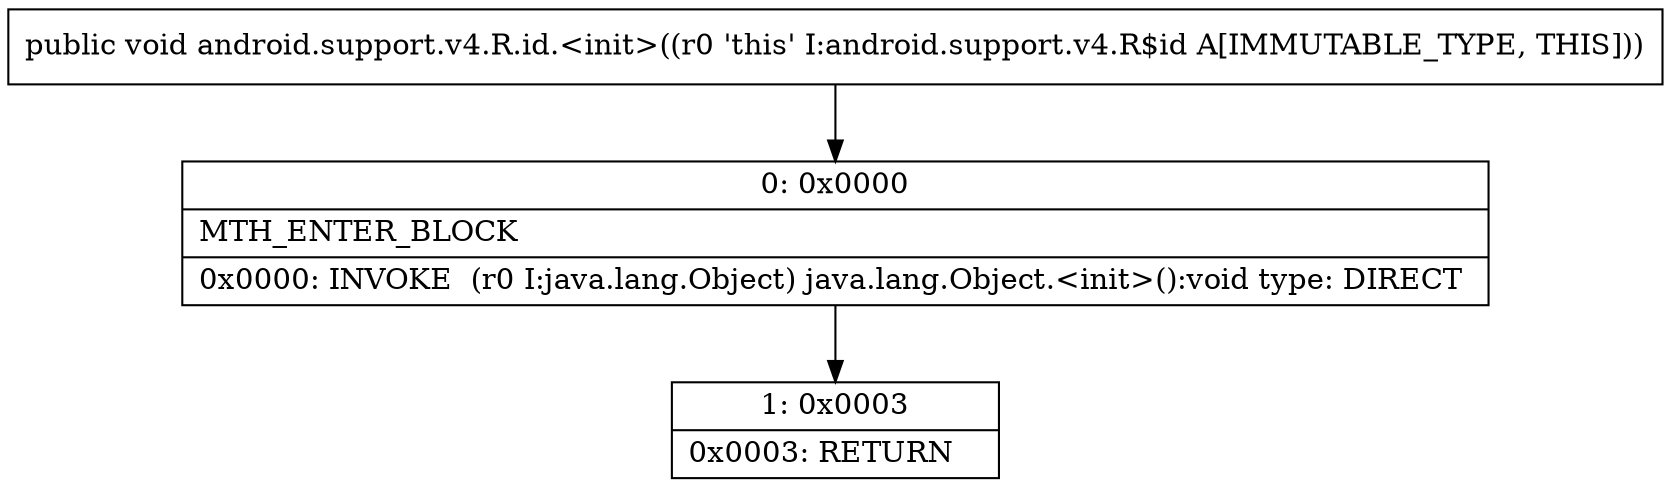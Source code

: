 digraph "CFG forandroid.support.v4.R.id.\<init\>()V" {
Node_0 [shape=record,label="{0\:\ 0x0000|MTH_ENTER_BLOCK\l|0x0000: INVOKE  (r0 I:java.lang.Object) java.lang.Object.\<init\>():void type: DIRECT \l}"];
Node_1 [shape=record,label="{1\:\ 0x0003|0x0003: RETURN   \l}"];
MethodNode[shape=record,label="{public void android.support.v4.R.id.\<init\>((r0 'this' I:android.support.v4.R$id A[IMMUTABLE_TYPE, THIS])) }"];
MethodNode -> Node_0;
Node_0 -> Node_1;
}

